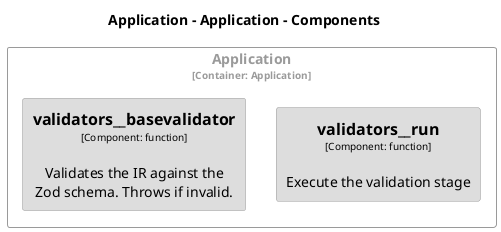 @startuml
set separator none
title Application - Application - Components

top to bottom direction
skinparam ranksep 60
skinparam nodesep 30

skinparam {
  arrowFontSize 10
  defaultTextAlignment center
  wrapWidth 200
  maxMessageSize 100
}

hide stereotype

skinparam rectangle<<Application.Application.validators__basevalidator>> {
  BackgroundColor #dddddd
  FontColor #000000
  BorderColor #9a9a9a
  shadowing false
}
skinparam rectangle<<Application.Application.validators__run>> {
  BackgroundColor #dddddd
  FontColor #000000
  BorderColor #9a9a9a
  shadowing false
}
skinparam rectangle<<Application.Application>> {
  BorderColor #9a9a9a
  FontColor #9a9a9a
  shadowing false
}

rectangle "Application\n<size:10>[Container: Application]</size>" <<Application.Application>> {
  rectangle "==validators__run\n<size:10>[Component: function]</size>\n\nExecute the validation stage" <<Application.Application.validators__run>> as Application.Application.validators__run
  rectangle "==validators__basevalidator\n<size:10>[Component: function]</size>\n\nValidates the IR against the Zod schema. Throws if invalid." <<Application.Application.validators__basevalidator>> as Application.Application.validators__basevalidator
}

@enduml